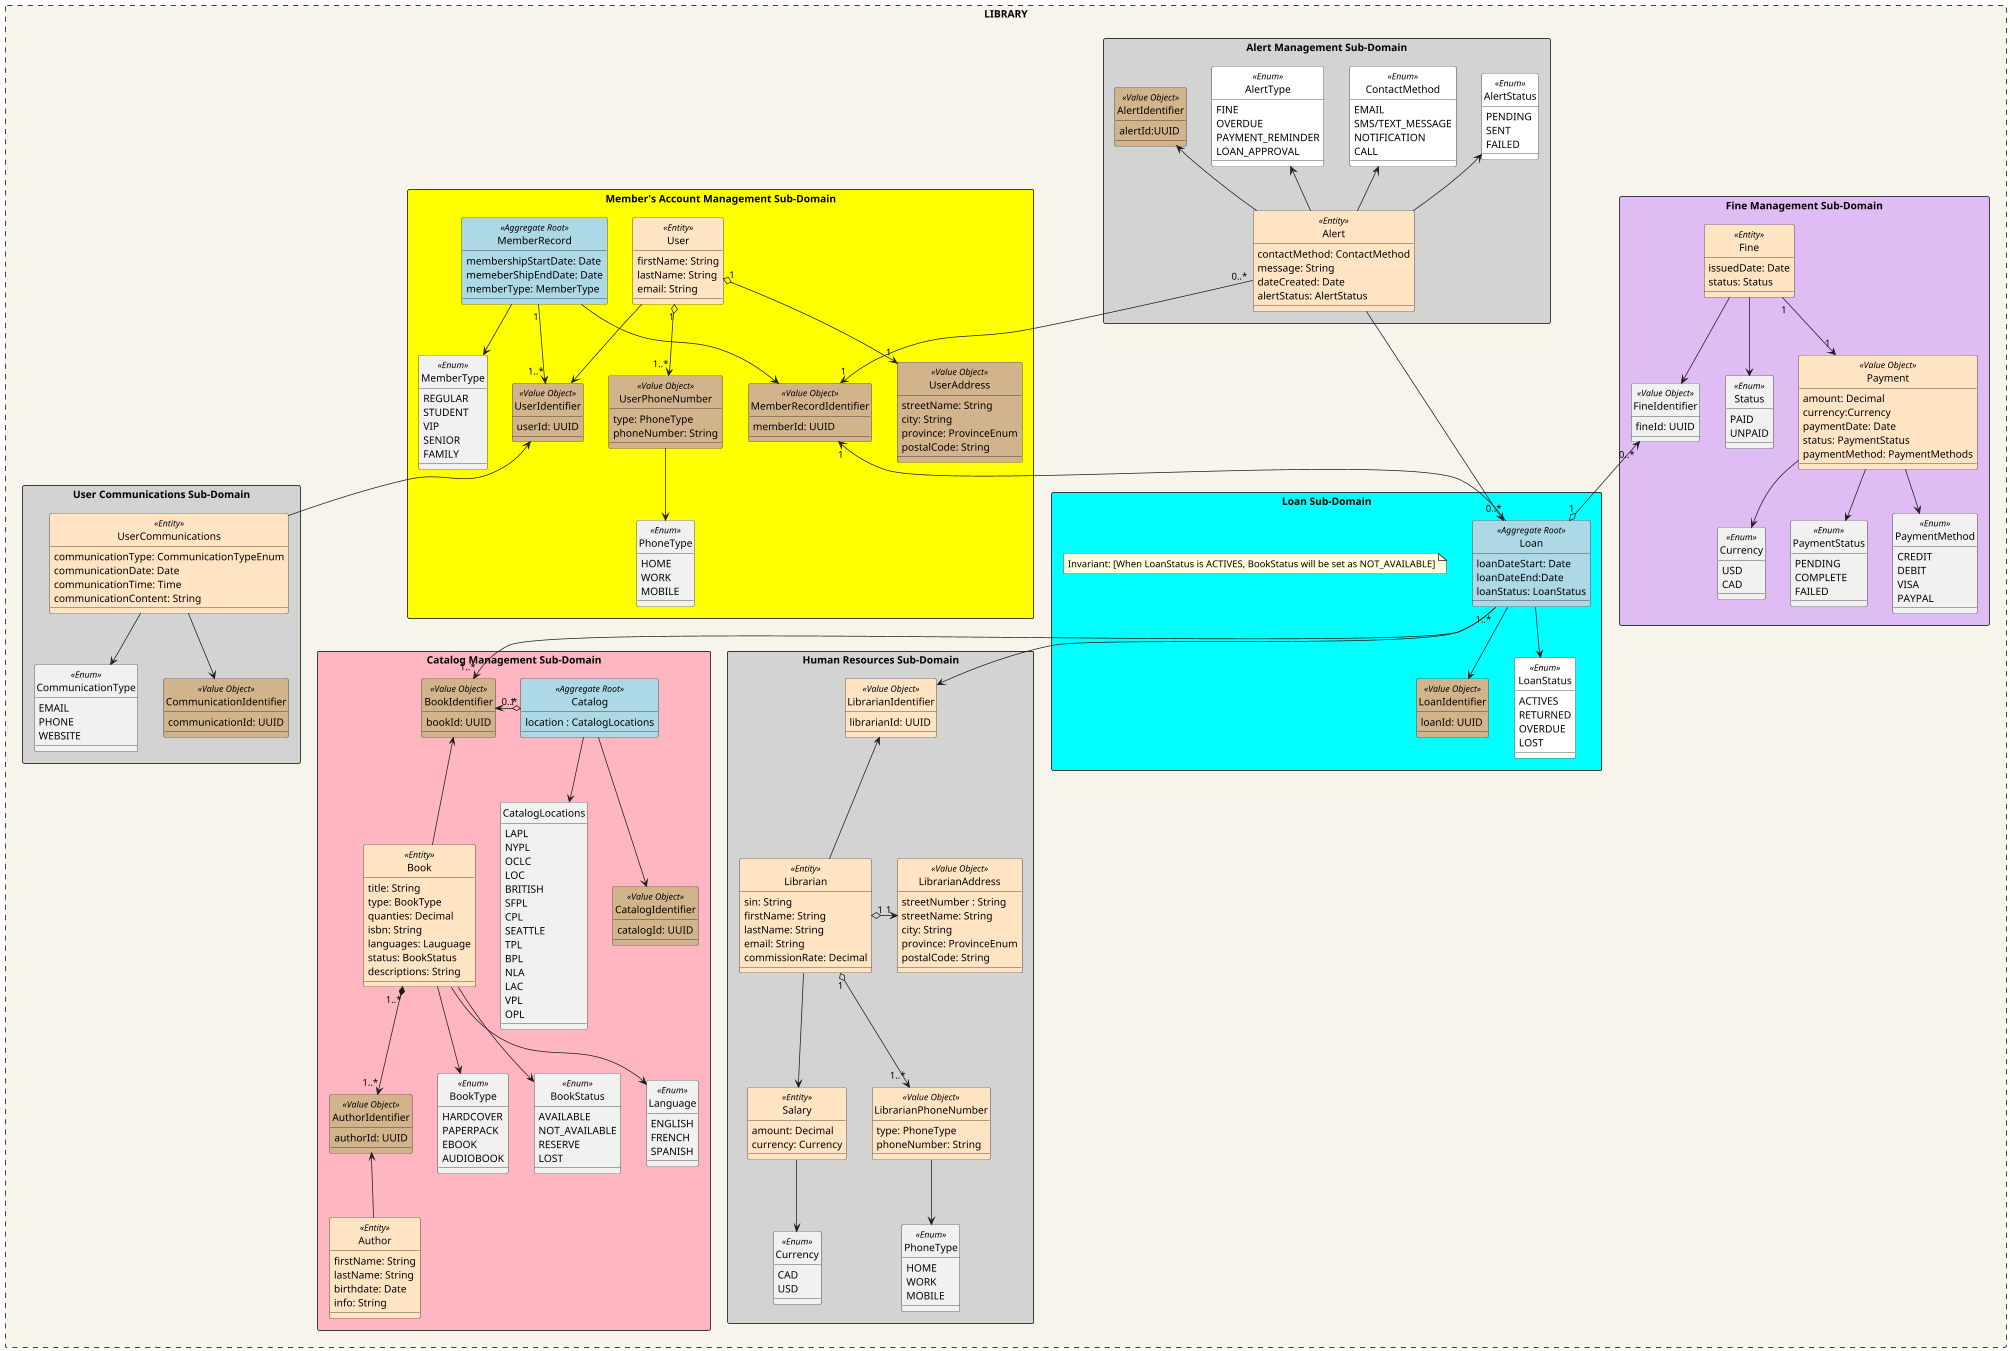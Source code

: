 
@startuml
'https://plantuml.com/sequence-diagram

hide circle
top to bottom direction
scale 0.2
!define ENTITY(entityName) class entityName << Entity >>
!define ENUM(enumName) class enumName << Enum >>
!define AGGREGATE(aggregateName) class aggregateName << Aggregate >>
!define AGGREGATE_ROOT(aggregateRootName) class aggregateRootName << Aggregate Root >>
!define AGGREGATE_ROOT_ENTITY(aggregateRootEntityName) class aggregateRootEntityName << Aggregate Root >> << Entity >>
!define VALUE_OBJECT(valueObjectName) class valueObjectName << Value Object >>
!pragma useVerticalIf on
skinparam dpi 350
skinparam packageStyle rectangle
skinparam rectangle {
    BackgroundColor #f7f4eb
    BorderColor Black
}

rectangle "LIBRARY" as BoundedContextCarDealership #line.dashed {

Package "Fine Management Sub-Domain" as FineManagement <<Rectangle>> #DFBDF4 {

    ENTITY(Fine) #Bisque {
        issuedDate: Date
        status: Status
    }



    VALUE_OBJECT(FineIdentifier){
        fineId: UUID
    }



    ENUM(Status){
        PAID
        UNPAID
    }


    VALUE_OBJECT(Payment) #Bisque {
        amount: Decimal
        currency:Currency
        paymentDate: Date
        status: PaymentStatus
        paymentMethod: PaymentMethods
    }



    ENUM(PaymentStatus){
        PENDING
        COMPLETE
        FAILED
    }

    ENUM(PaymentMethod){
        CREDIT
        DEBIT
        VISA
        PAYPAL
    }

    ENUM(Currency){
        USD
        CAD
    }



    Fine --> FineIdentifier
    Fine --> Status
    Payment --> PaymentMethod
    Payment --> Currency
    Fine"1" --> "1"Payment
    Payment --> PaymentStatus

}












Package "Catalog Management Sub-Domain" as CatalogManagement <<Rectangle>> #lightpink {


    AGGREGATE_ROOT(Catalog) #lightblue {
       location : CatalogLocations
    }


    VALUE_OBJECT(CatalogIdentifier) #Tan{
            catalogId: UUID
    }




    ENUM (CatalogLocations){
        LAPL
        NYPL
        OCLC
        LOC
        BRITISH
        SFPL
        CPL
        SEATTLE
        TPL
        BPL
        NLA
        LAC
        VPL
        OPL

    }

    ENTITY(Book) #Bisque {
        title: String
        type: BookType
        quanties: Decimal
        isbn: String
        languages: Lauguage
        status: BookStatus
        descriptions: String

    }

    VALUE_OBJECT(BookIdentifier) #Tan{
        bookId: UUID
    }




    ENUM(BookType){
        HARDCOVER
        PAPERPACK
        EBOOK
        AUDIOBOOK
    }


    ENUM(BookStatus){
        AVAILABLE
        NOT_AVAILABLE
        RESERVE
        LOST

    }


    ENUM(Language){
        ENGLISH
        FRENCH
        SPANISH
    }


    ENTITY(Author) #Bisque {
        firstName: String
        lastName: String
        birthdate: Date
        info: String
    }


    VALUE_OBJECT(AuthorIdentifier) #Tan{
        authorId: UUID
    }



    Book -U-> BookIdentifier
    Author -U-> AuthorIdentifier
    Book "1..*" *--> "1..*" AuthorIdentifier
    Book --> BookType
    Book --> BookStatus
    Book --> Language
    Catalog --> CatalogIdentifier
    Catalog "1" o-L-> "0..*"  BookIdentifier
    Catalog --> CatalogLocations
}












Package "Member's Account Management Sub-Domain" as MemberAccountManagement <<Rectangle>> #yellow{
    ENTITY(User) #Bisque {
        firstName: String
        lastName: String
        email: String

    }


    VALUE_OBJECT(UserIdentifier) #Tan{
        userId: UUID
    }

    AGGREGATE_ROOT(MemberRecord) #lightblue{
        membershipStartDate: Date
        memeberShipEndDate: Date
        memberType: MemberType
    }


    ENUM(MemberType) {
        REGULAR
        STUDENT
        VIP
        SENIOR
        FAMILY
    }


    VALUE_OBJECT(MemberRecordIdentifier) #Tan{
        memberId: UUID
    }


    VALUE_OBJECT(UserPhoneNumber) #Tan{
        type: PhoneType
        phoneNumber: String
    }

    ENUM(PhoneType) {
        HOME
        WORK
        MOBILE
    }

    VALUE_OBJECT(UserAddress) #Tan{
         streetName: String
         city: String
         province: ProvinceEnum
         postalCode: String
    }



    User --> UserIdentifier
    User "1" o--> "1" UserAddress
    User "1" o--> "1..*" UserPhoneNumber
    UserPhoneNumber --> PhoneType
    MemberRecord --> MemberRecordIdentifier
    MemberRecord"1" --> "1..*"UserIdentifier
    MemberRecord --> MemberType
}














Package "Loan Sub-Domain" as BookLoanManagement <<Rectangle>> #cyan {

  note "Invariant: [When LoanStatus is ACTIVES, BookStatus will be set as NOT_AVAILABLE]" as catalogInvariant1

    AGGREGATE_ROOT(Loan) #lightblue {
        loanDateStart: Date
        loanDateEnd:Date
        loanStatus: LoanStatus

    }

    VALUE_OBJECT(LoanIdentifier) #Tan{
        loanId: UUID
    }

    ENUM(LoanStatus) #white{
        ACTIVES
        RETURNED
        OVERDUE
        LOST
    }


    Loan --> LoanIdentifier
    Loan --> LoanStatus
    Loan "1" o-U-> "0..*" FineIdentifier
    Loan "0..*" -U-> "1" MemberRecordIdentifier
    Loan"1..*" --> "1..*" BookIdentifier




}







Package "Human Resources Sub-Domain" as LibrarianManagement <<Rectangle>> #lightgrey {

    ENTITY(Librarian) #Bisque {
        sin: String
        firstName: String
        lastName: String
        email: String
        commissionRate: Decimal

    }


    ENTITY(Salary) #Bisque {
        amount: Decimal
        currency: Currency

    }


    ENUM(Currency) {
        CAD
        USD
    }


    VALUE_OBJECT(LibrarianIdentifier) #Bisque{
        librarianId: UUID
    }


    VALUE_OBJECT(LibrarianAddress) #Bisque{
        streetNumber : String
        streetName: String
        city: String
        province: ProvinceEnum
        postalCode: String
    }

    VALUE_OBJECT(LibrarianPhoneNumber) #Bisque{
        type: PhoneType
        phoneNumber: String
    }

    ENUM(PhoneType) {
        HOME
        WORK
        MOBILE
    }




    Librarian -U-> LibrarianIdentifier
    Librarian "1" o-R-> "1" LibrarianAddress
    Librarian "1" o--> "1..*" LibrarianPhoneNumber
    LibrarianPhoneNumber --> PhoneType
    Loan --> LibrarianIdentifier
    Librarian --> Salary
    Salary --> Currency

}













    Package "Alert Management Sub-Domain" as AlertManagement <<Rectangle>> #lightgrey {

        ENTITY(Alert) #Bisque {
            contactMethod: ContactMethod
            message: String
            dateCreated: Date
            alertStatus: AlertStatus
        }


        ENUM(ContactMethod) #white{
            EMAIL
            SMS/TEXT_MESSAGE
            NOTIFICATION
            CALL
        }

        ENUM(AlertType) #white{
            FINE
            OVERDUE
            PAYMENT_REMINDER
            LOAN_APPROVAL
        }


        ENUM(AlertStatus) #white{
            PENDING
            SENT
            FAILED
        }


        VALUE_OBJECT(AlertIdentifier) #Tan{
            alertId:UUID

        }



        Alert -U-> AlertIdentifier
        Alert -U-> AlertType
        Alert -U-> ContactMethod
        Alert -U-> AlertStatus
        Alert"0..*" --> "1"MemberRecordIdentifier
        Alert -U-> Loan


    }







     Package "User Communications Sub-Domain" as UserCommunications <<Rectangle>> #lightgrey {


         ENTITY(UserCommunications) #Bisque {
            communicationType: CommunicationTypeEnum
            communicationDate: Date
            communicationTime: Time
            communicationContent: String
        }

        ENUM(CommunicationType) {
            EMAIL
            PHONE
            WEBSITE
        }

        VALUE_OBJECT(CommunicationIdentifier) #Tan{
            communicationId: UUID
        }

        UserCommunications --> CommunicationType
        UserCommunications --> CommunicationIdentifier
        UserCommunications -U-> UserIdentifier
    }













}
@enduml